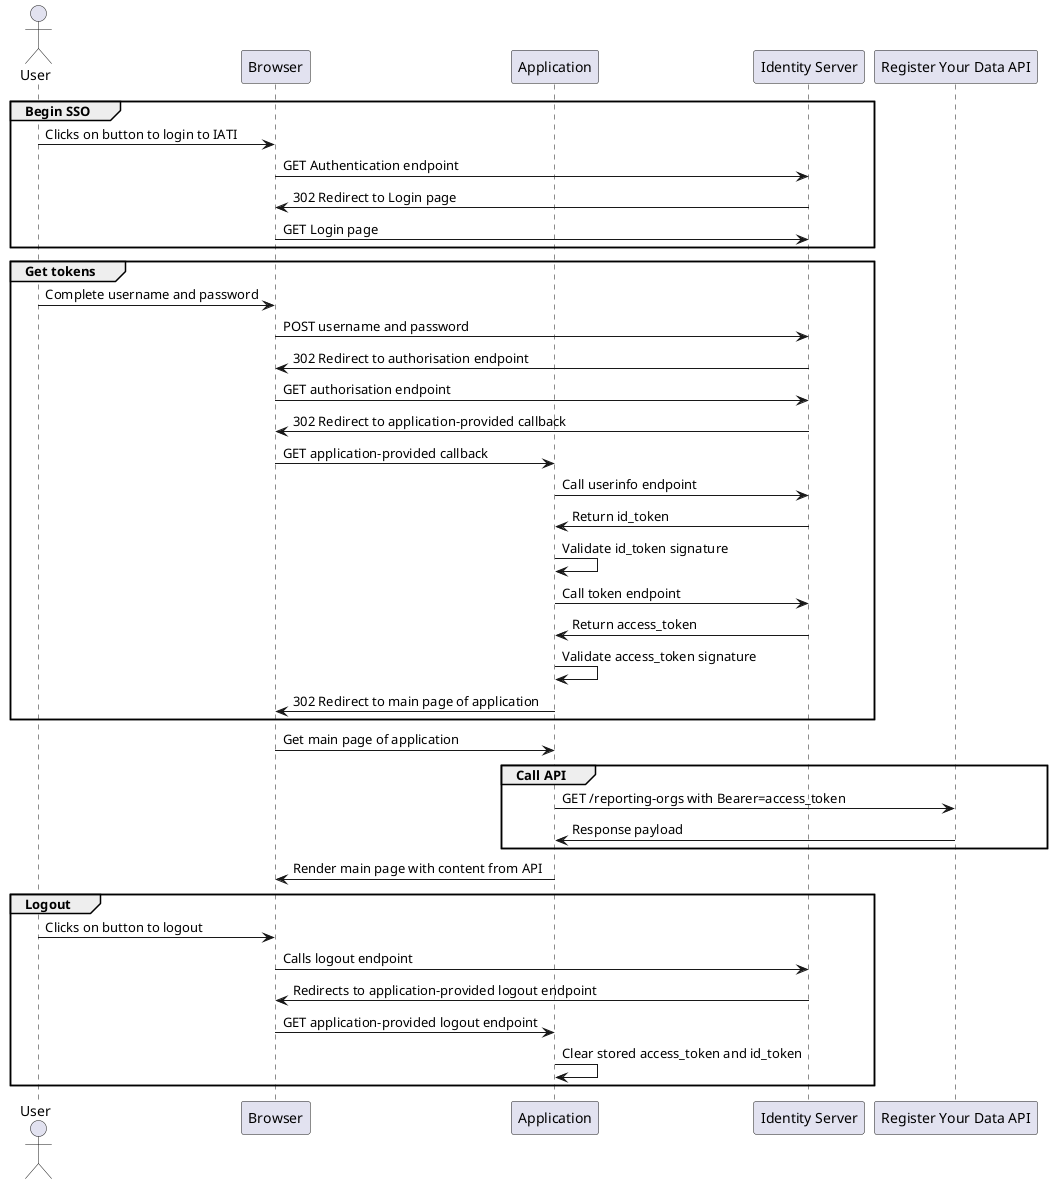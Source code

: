 @startuml
actor User as User
participant "Browser" as Browser
participant "Application" as Application
participant "Identity Server" as IS
participant "Register Your Data API" as RYD_API

group Begin SSO

User -> Browser: Clicks on button to login to IATI
Browser -> IS: GET Authentication endpoint
Browser <- IS: 302 Redirect to Login page
Browser -> IS: GET Login page
end

group Get tokens
User -> Browser: Complete username and password
Browser -> IS: POST username and password
IS -> Browser: 302 Redirect to authorisation endpoint
Browser -> IS: GET authorisation endpoint
IS -> Browser: 302 Redirect to application-provided callback
Browser -> Application: GET application-provided callback
Application -> IS: Call userinfo endpoint
IS -> Application: Return id_token
Application -> Application: Validate id_token signature
Application -> IS: Call token endpoint
IS -> Application: Return access_token
Application -> Application: Validate access_token signature
Application -> Browser: 302 Redirect to main page of application
end

Browser -> Application: Get main page of application

group Call API
Application -> RYD_API: GET /reporting-orgs with Bearer=access_token
RYD_API -> Application: Response payload
end

Application -> Browser: Render main page with content from API

group Logout
User -> Browser: Clicks on button to logout
Browser -> IS: Calls logout endpoint
IS -> Browser: Redirects to application-provided logout endpoint
Browser -> Application: GET application-provided logout endpoint
Application -> Application: Clear stored access_token and id_token
end
@enduml

